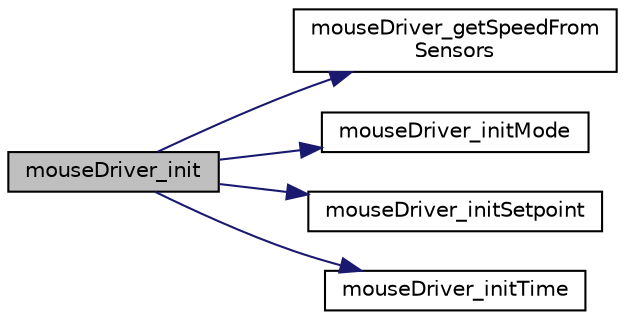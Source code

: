 digraph "mouseDriver_init"
{
 // LATEX_PDF_SIZE
  edge [fontname="Helvetica",fontsize="10",labelfontname="Helvetica",labelfontsize="10"];
  node [fontname="Helvetica",fontsize="10",shape=record];
  rankdir="LR";
  Node1 [label="mouseDriver_init",height=0.2,width=0.4,color="black", fillcolor="grey75", style="filled", fontcolor="black",tooltip="Function for initializing the mouseDriver."];
  Node1 -> Node2 [color="midnightblue",fontsize="10",style="solid",fontname="Helvetica"];
  Node2 [label="mouseDriver_getSpeedFrom\lSensors",height=0.2,width=0.4,color="black", fillcolor="white", style="filled",URL="$dc/d73/mouse_driver_8c.html#ad79b2fdfdd673bb416b89de2bd80927d",tooltip=" "];
  Node1 -> Node3 [color="midnightblue",fontsize="10",style="solid",fontname="Helvetica"];
  Node3 [label="mouseDriver_initMode",height=0.2,width=0.4,color="black", fillcolor="white", style="filled",URL="$dc/d73/mouse_driver_8c.html#ae21a55ca0039131ed41b563efbb81ddb",tooltip=" "];
  Node1 -> Node4 [color="midnightblue",fontsize="10",style="solid",fontname="Helvetica"];
  Node4 [label="mouseDriver_initSetpoint",height=0.2,width=0.4,color="black", fillcolor="white", style="filled",URL="$dc/d73/mouse_driver_8c.html#a78891a5c0a9ff59e8de3479cef3dd708",tooltip=" "];
  Node1 -> Node5 [color="midnightblue",fontsize="10",style="solid",fontname="Helvetica"];
  Node5 [label="mouseDriver_initTime",height=0.2,width=0.4,color="black", fillcolor="white", style="filled",URL="$dc/d73/mouse_driver_8c.html#a399080e7e42aa3cf13e3ae5c6012b731",tooltip=" "];
}
